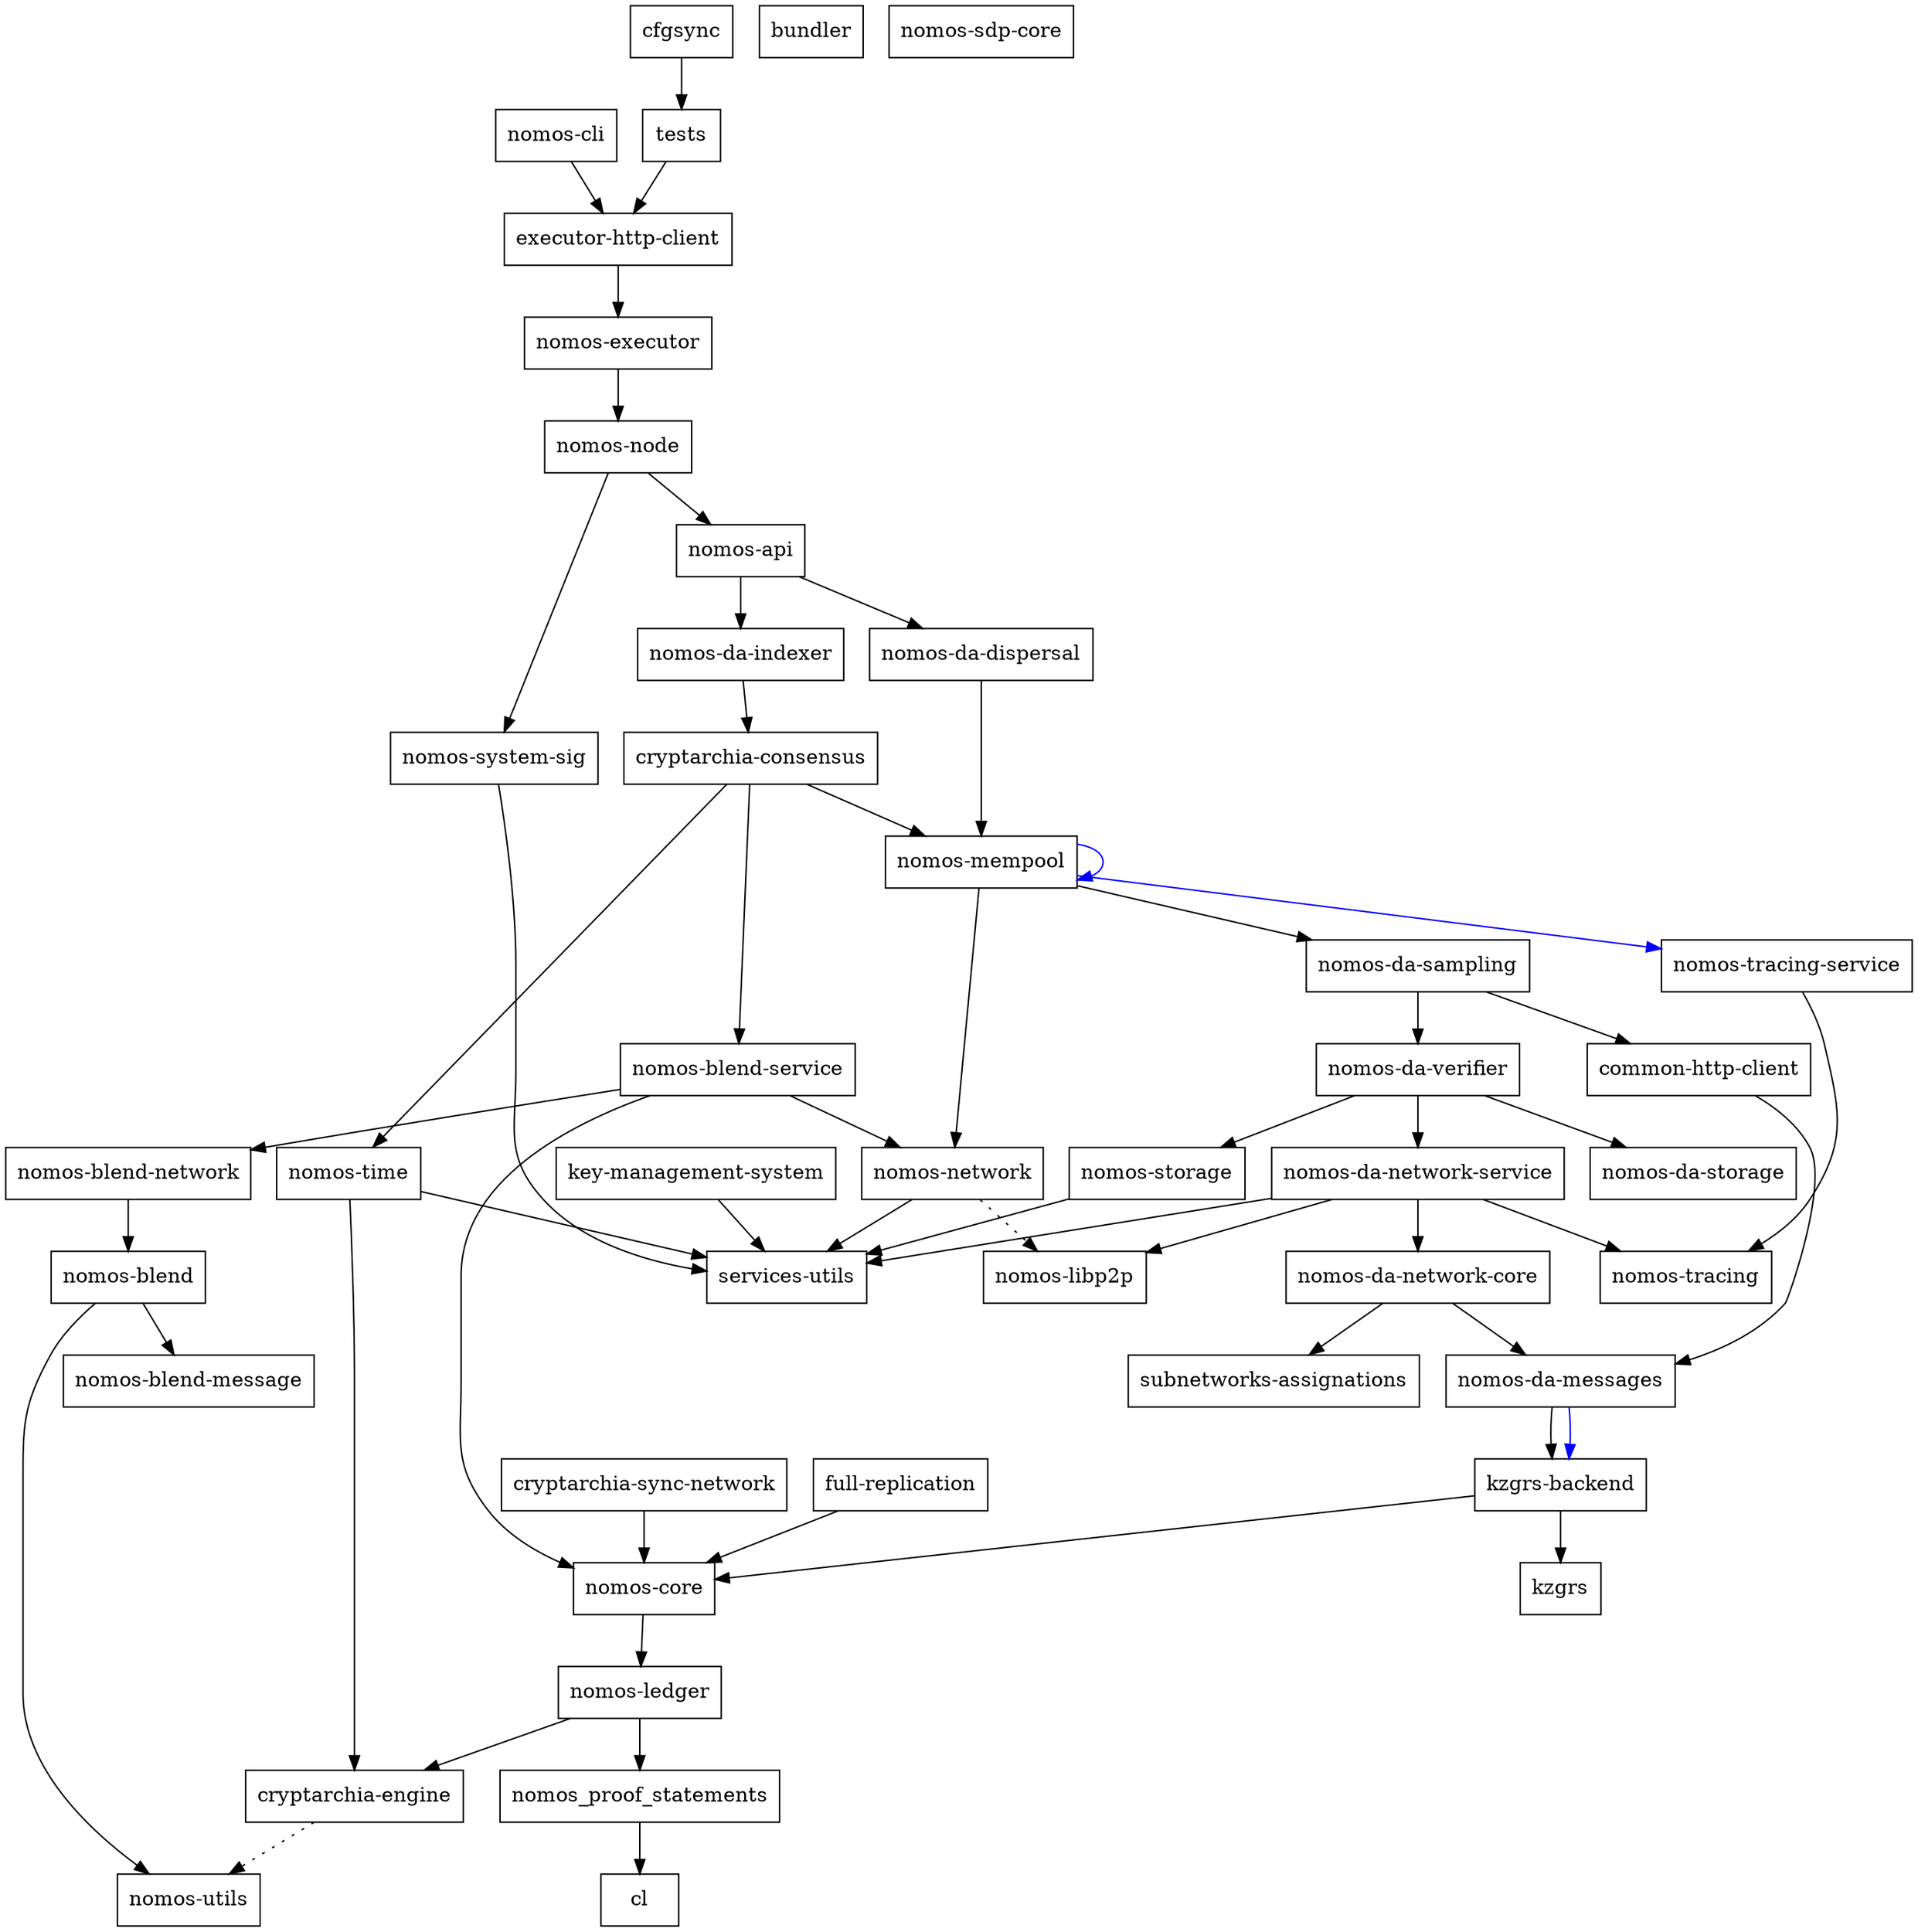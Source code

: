 digraph {
    0 [ label = "common-http-client" shape = box]
    1 [ label = "nomos-core" shape = box]
    2 [ label = "cl" shape = box]
    3 [ label = "cryptarchia-engine" shape = box]
    4 [ label = "nomos-utils" shape = box]
    5 [ label = "nomos-ledger" shape = box]
    6 [ label = "nomos_proof_statements" shape = box]
    7 [ label = "nomos-da-messages" shape = box]
    8 [ label = "kzgrs-backend" shape = box]
    9 [ label = "kzgrs" shape = box]
    10 [ label = "executor-http-client" shape = box]
    11 [ label = "nomos-executor" shape = box]
    12 [ label = "nomos-api" shape = box]
    13 [ label = "cryptarchia-consensus" shape = box]
    14 [ label = "nomos-blend-service" shape = box]
    15 [ label = "nomos-blend" shape = box]
    16 [ label = "nomos-blend-message" shape = box]
    17 [ label = "nomos-blend-network" shape = box]
    18 [ label = "nomos-libp2p" shape = box]
    19 [ label = "nomos-network" shape = box]
    20 [ label = "services-utils" shape = box]
    21 [ label = "nomos-da-sampling" shape = box]
    22 [ label = "nomos-da-network-core" shape = box]
    23 [ label = "subnetworks-assignations" shape = box]
    24 [ label = "nomos-da-network-service" shape = box]
    25 [ label = "nomos-tracing" shape = box]
    26 [ label = "nomos-da-storage" shape = box]
    27 [ label = "nomos-da-verifier" shape = box]
    28 [ label = "nomos-storage" shape = box]
    29 [ label = "nomos-mempool" shape = box]
    30 [ label = "nomos-tracing-service" shape = box]
    31 [ label = "nomos-time" shape = box]
    32 [ label = "nomos-da-dispersal" shape = box]
    33 [ label = "nomos-da-indexer" shape = box]
    34 [ label = "nomos-node" shape = box]
    35 [ label = "nomos-system-sig" shape = box]
    36 [ label = "cryptarchia-sync-network" shape = box]
    37 [ label = "bundler" shape = box]
    38 [ label = "nomos-cli" shape = box]
    39 [ label = "full-replication" shape = box]
    40 [ label = "nomos-sdp-core" shape = box]
    41 [ label = "key-management-system" shape = box]
    42 [ label = "cfgsync" shape = box]
    43 [ label = "tests" shape = box]
    0 -> 7 [ ]
    1 -> 5 [ ]
    3 -> 4 [ style = dotted]
    5 -> 3 [ ]
    5 -> 6 [ ]
    6 -> 2 [ ]
    7 -> 8 [ ]
    7 -> 8 [ color = blue]
    8 -> 9 [ ]
    8 -> 1 [ ]
    10 -> 11 [ ]
    11 -> 34 [ ]
    12 -> 32 [ ]
    12 -> 33 [ ]
    13 -> 14 [ ]
    13 -> 29 [ ]
    13 -> 31 [ ]
    14 -> 17 [ ]
    14 -> 1 [ ]
    14 -> 19 [ ]
    15 -> 16 [ ]
    15 -> 4 [ ]
    17 -> 15 [ ]
    19 -> 18 [ style = dotted]
    19 -> 20 [ ]
    21 -> 0 [ ]
    21 -> 27 [ ]
    22 -> 7 [ ]
    22 -> 23 [ ]
    24 -> 22 [ ]
    24 -> 18 [ ]
    24 -> 25 [ ]
    24 -> 20 [ ]
    27 -> 24 [ ]
    27 -> 26 [ ]
    27 -> 28 [ ]
    28 -> 20 [ ]
    29 -> 21 [ ]
    29 -> 29 [ color = blue]
    29 -> 19 [ ]
    29 -> 30 [ color = blue]
    30 -> 25 [ ]
    31 -> 3 [ ]
    31 -> 20 [ ]
    32 -> 29 [ ]
    33 -> 13 [ ]
    34 -> 12 [ ]
    34 -> 35 [ ]
    35 -> 20 [ ]
    36 -> 1 [ ]
    38 -> 10 [ ]
    39 -> 1 [ ]
    41 -> 20 [ ]
    42 -> 43 [ ]
    43 -> 10 [ ]
}

